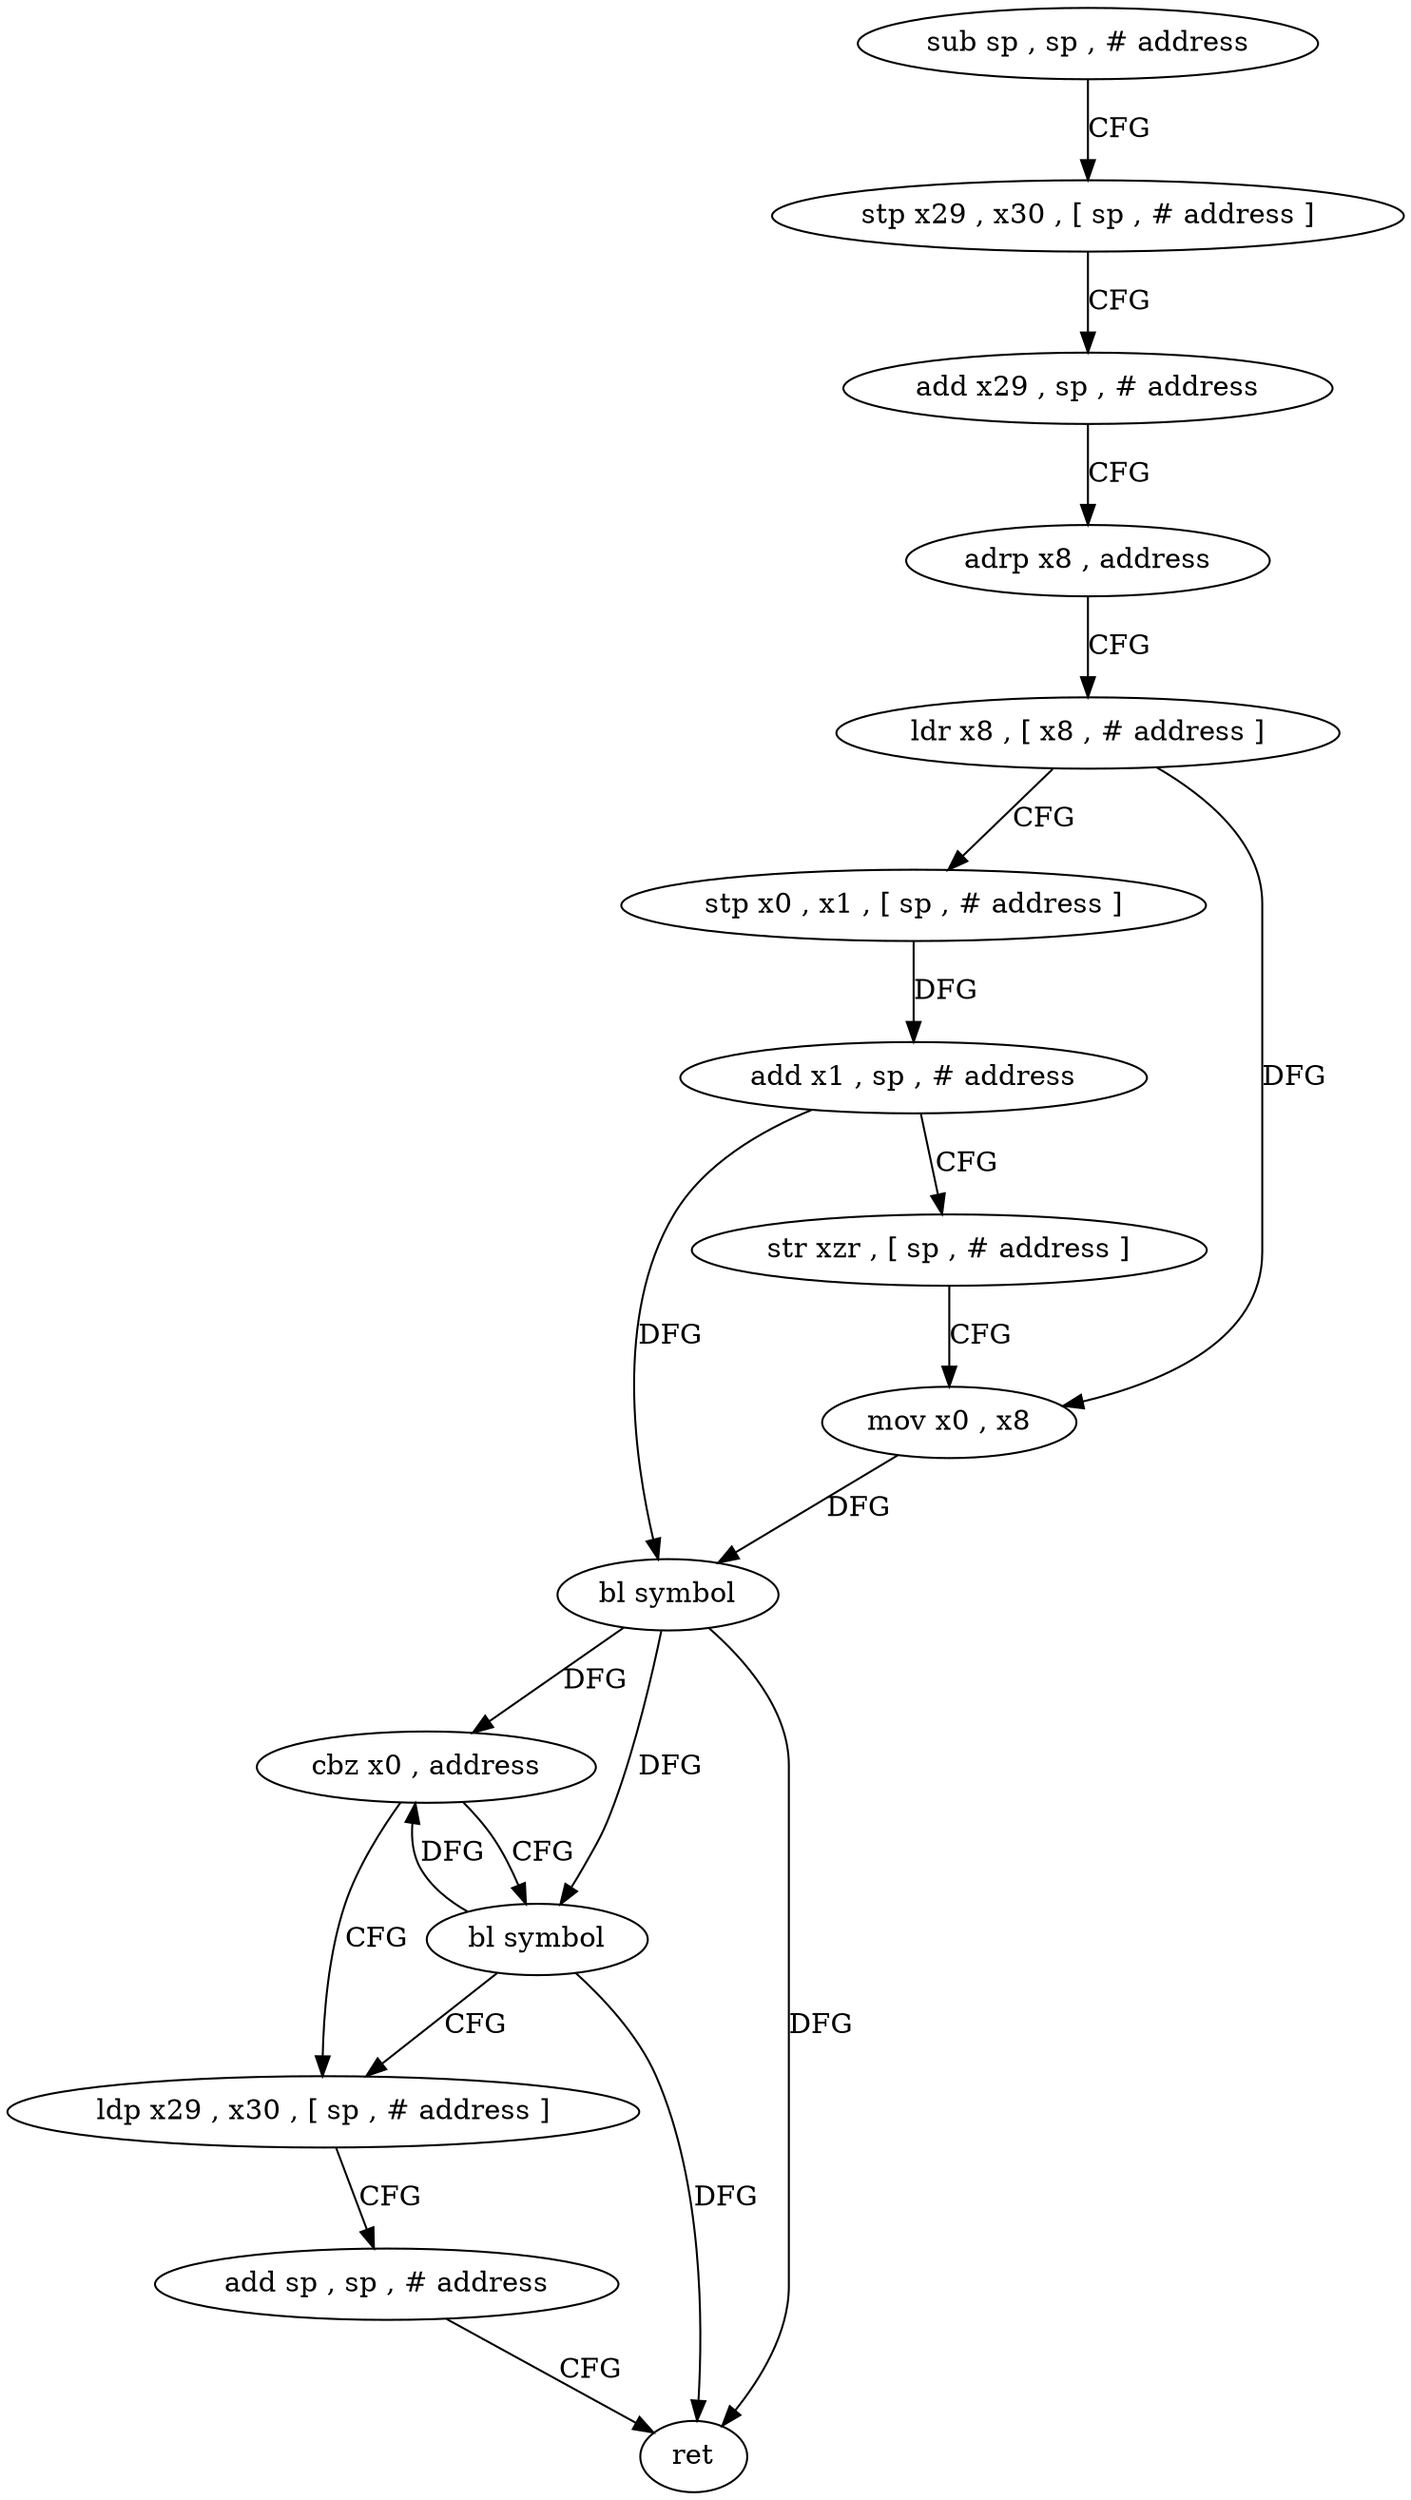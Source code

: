 digraph "func" {
"4229512" [label = "sub sp , sp , # address" ]
"4229516" [label = "stp x29 , x30 , [ sp , # address ]" ]
"4229520" [label = "add x29 , sp , # address" ]
"4229524" [label = "adrp x8 , address" ]
"4229528" [label = "ldr x8 , [ x8 , # address ]" ]
"4229532" [label = "stp x0 , x1 , [ sp , # address ]" ]
"4229536" [label = "add x1 , sp , # address" ]
"4229540" [label = "str xzr , [ sp , # address ]" ]
"4229544" [label = "mov x0 , x8" ]
"4229548" [label = "bl symbol" ]
"4229552" [label = "cbz x0 , address" ]
"4229560" [label = "ldp x29 , x30 , [ sp , # address ]" ]
"4229556" [label = "bl symbol" ]
"4229564" [label = "add sp , sp , # address" ]
"4229568" [label = "ret" ]
"4229512" -> "4229516" [ label = "CFG" ]
"4229516" -> "4229520" [ label = "CFG" ]
"4229520" -> "4229524" [ label = "CFG" ]
"4229524" -> "4229528" [ label = "CFG" ]
"4229528" -> "4229532" [ label = "CFG" ]
"4229528" -> "4229544" [ label = "DFG" ]
"4229532" -> "4229536" [ label = "DFG" ]
"4229536" -> "4229540" [ label = "CFG" ]
"4229536" -> "4229548" [ label = "DFG" ]
"4229540" -> "4229544" [ label = "CFG" ]
"4229544" -> "4229548" [ label = "DFG" ]
"4229548" -> "4229552" [ label = "DFG" ]
"4229548" -> "4229568" [ label = "DFG" ]
"4229548" -> "4229556" [ label = "DFG" ]
"4229552" -> "4229560" [ label = "CFG" ]
"4229552" -> "4229556" [ label = "CFG" ]
"4229560" -> "4229564" [ label = "CFG" ]
"4229556" -> "4229560" [ label = "CFG" ]
"4229556" -> "4229552" [ label = "DFG" ]
"4229556" -> "4229568" [ label = "DFG" ]
"4229564" -> "4229568" [ label = "CFG" ]
}
